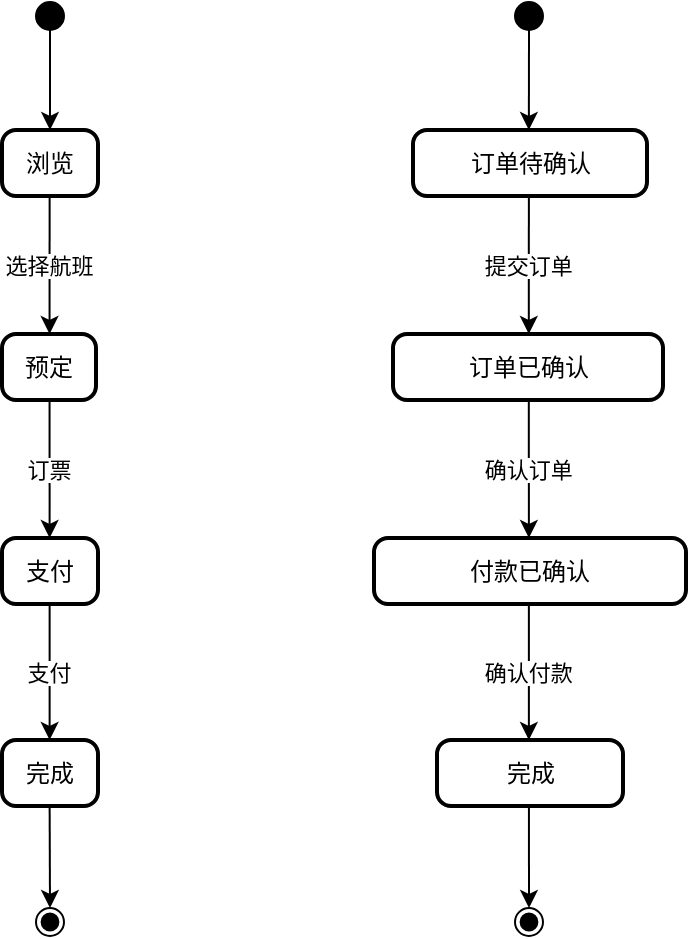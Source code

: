 <mxfile version="22.1.11" type="github">
  <diagram name="第 1 页" id="OQsIrMrj5PFNf7xOn-rC">
    <mxGraphModel dx="1044" dy="591" grid="0" gridSize="10" guides="1" tooltips="1" connect="1" arrows="1" fold="1" page="1" pageScale="1" pageWidth="827" pageHeight="1169" math="0" shadow="0">
      <root>
        <mxCell id="0" />
        <mxCell id="1" parent="0" />
        <mxCell id="ay649nRmB8t1O9RBStXP-12" value="订单待确认" style="rounded=1;absoluteArcSize=1;arcSize=14;whiteSpace=wrap;strokeWidth=2;" vertex="1" parent="1">
          <mxGeometry x="347.5" y="84" width="117" height="33" as="geometry" />
        </mxCell>
        <mxCell id="ay649nRmB8t1O9RBStXP-13" value="订单已确认" style="rounded=1;absoluteArcSize=1;arcSize=14;whiteSpace=wrap;strokeWidth=2;" vertex="1" parent="1">
          <mxGeometry x="337.5" y="186" width="135" height="33" as="geometry" />
        </mxCell>
        <mxCell id="ay649nRmB8t1O9RBStXP-14" value="付款已确认" style="rounded=1;absoluteArcSize=1;arcSize=14;whiteSpace=wrap;strokeWidth=2;" vertex="1" parent="1">
          <mxGeometry x="328" y="288" width="156" height="33" as="geometry" />
        </mxCell>
        <mxCell id="ay649nRmB8t1O9RBStXP-15" value="完成" style="rounded=1;absoluteArcSize=1;arcSize=14;whiteSpace=wrap;strokeWidth=2;" vertex="1" parent="1">
          <mxGeometry x="359.5" y="389" width="93" height="33" as="geometry" />
        </mxCell>
        <mxCell id="ay649nRmB8t1O9RBStXP-16" value="" style="ellipse;fillColor=strokeColor;" vertex="1" parent="1">
          <mxGeometry x="398.5" y="20" width="14" height="14" as="geometry" />
        </mxCell>
        <mxCell id="ay649nRmB8t1O9RBStXP-17" value="" style="ellipse;shape=endState;fillColor=strokeColor;" vertex="1" parent="1">
          <mxGeometry x="398.5" y="473" width="14" height="14" as="geometry" />
        </mxCell>
        <mxCell id="ay649nRmB8t1O9RBStXP-18" value="" style="curved=1;startArrow=none;;exitX=0.496;exitY=1;entryX=0.495;entryY=0;rounded=0;" edge="1" parent="1" source="ay649nRmB8t1O9RBStXP-16" target="ay649nRmB8t1O9RBStXP-12">
          <mxGeometry relative="1" as="geometry">
            <Array as="points">
              <mxPoint x="405.5" y="60" />
            </Array>
          </mxGeometry>
        </mxCell>
        <mxCell id="ay649nRmB8t1O9RBStXP-19" value="提交订单" style="curved=1;startArrow=none;;exitX=0.495;exitY=1.012;entryX=0.503;entryY=-0.006;rounded=0;" edge="1" parent="1" source="ay649nRmB8t1O9RBStXP-12" target="ay649nRmB8t1O9RBStXP-13">
          <mxGeometry x="-0.001" relative="1" as="geometry">
            <Array as="points" />
            <mxPoint as="offset" />
          </mxGeometry>
        </mxCell>
        <mxCell id="ay649nRmB8t1O9RBStXP-20" value="确认订单" style="curved=1;startArrow=none;;exitX=0.503;exitY=1.006;entryX=0.5;entryY=-0.012;rounded=0;" edge="1" parent="1" source="ay649nRmB8t1O9RBStXP-13">
          <mxGeometry relative="1" as="geometry">
            <Array as="points" />
            <mxPoint x="405.451" y="288" as="targetPoint" />
          </mxGeometry>
        </mxCell>
        <mxCell id="ay649nRmB8t1O9RBStXP-21" value="确认付款" style="curved=1;startArrow=none;;exitX=0.5;exitY=1.0;entryX=0.494;entryY=0.012;rounded=0;" edge="1" parent="1" target="ay649nRmB8t1O9RBStXP-15">
          <mxGeometry relative="1" as="geometry">
            <Array as="points" />
            <mxPoint x="405.45" y="321" as="sourcePoint" />
          </mxGeometry>
        </mxCell>
        <mxCell id="ay649nRmB8t1O9RBStXP-22" value="" style="curved=1;startArrow=none;;exitX=0.494;exitY=1.024;entryX=0.496;entryY=-0.014;rounded=0;" edge="1" parent="1" source="ay649nRmB8t1O9RBStXP-15" target="ay649nRmB8t1O9RBStXP-17">
          <mxGeometry relative="1" as="geometry">
            <Array as="points" />
          </mxGeometry>
        </mxCell>
        <mxCell id="ay649nRmB8t1O9RBStXP-24" value="浏览" style="rounded=1;absoluteArcSize=1;arcSize=14;whiteSpace=wrap;strokeWidth=2;" vertex="1" parent="1">
          <mxGeometry x="142" y="84" width="48" height="33" as="geometry" />
        </mxCell>
        <mxCell id="ay649nRmB8t1O9RBStXP-25" value="预定" style="rounded=1;absoluteArcSize=1;arcSize=14;whiteSpace=wrap;strokeWidth=2;" vertex="1" parent="1">
          <mxGeometry x="142" y="186" width="47" height="33" as="geometry" />
        </mxCell>
        <mxCell id="ay649nRmB8t1O9RBStXP-26" value="支付" style="rounded=1;absoluteArcSize=1;arcSize=14;whiteSpace=wrap;strokeWidth=2;" vertex="1" parent="1">
          <mxGeometry x="142" y="288" width="48" height="33" as="geometry" />
        </mxCell>
        <mxCell id="ay649nRmB8t1O9RBStXP-27" value="完成" style="rounded=1;absoluteArcSize=1;arcSize=14;whiteSpace=wrap;strokeWidth=2;" vertex="1" parent="1">
          <mxGeometry x="142" y="389" width="48" height="33" as="geometry" />
        </mxCell>
        <mxCell id="ay649nRmB8t1O9RBStXP-28" value="" style="ellipse;fillColor=strokeColor;" vertex="1" parent="1">
          <mxGeometry x="159" y="20" width="14" height="14" as="geometry" />
        </mxCell>
        <mxCell id="ay649nRmB8t1O9RBStXP-29" value="" style="ellipse;shape=endState;fillColor=strokeColor;" vertex="1" parent="1">
          <mxGeometry x="159" y="473" width="14" height="14" as="geometry" />
        </mxCell>
        <mxCell id="ay649nRmB8t1O9RBStXP-30" value="" style="curved=1;startArrow=none;;exitX=0.486;exitY=1;entryX=0.5;entryY=0;rounded=0;entryDx=0;entryDy=0;" edge="1" parent="1" source="ay649nRmB8t1O9RBStXP-28" target="ay649nRmB8t1O9RBStXP-24">
          <mxGeometry relative="1" as="geometry">
            <Array as="points" />
          </mxGeometry>
        </mxCell>
        <mxCell id="ay649nRmB8t1O9RBStXP-31" value="选择航班" style="curved=1;startArrow=none;;exitX=0.496;exitY=1.012;entryX=0.506;entryY=-0.006;rounded=0;" edge="1" parent="1" source="ay649nRmB8t1O9RBStXP-24" target="ay649nRmB8t1O9RBStXP-25">
          <mxGeometry relative="1" as="geometry">
            <Array as="points" />
          </mxGeometry>
        </mxCell>
        <mxCell id="ay649nRmB8t1O9RBStXP-32" value="订票" style="curved=1;startArrow=none;;exitX=0.506;exitY=1.006;entryX=0.496;entryY=-0.012;rounded=0;" edge="1" parent="1" source="ay649nRmB8t1O9RBStXP-25" target="ay649nRmB8t1O9RBStXP-26">
          <mxGeometry relative="1" as="geometry">
            <Array as="points" />
          </mxGeometry>
        </mxCell>
        <mxCell id="ay649nRmB8t1O9RBStXP-33" value="支付" style="curved=1;startArrow=none;;exitX=0.496;exitY=1.0;entryX=0.496;entryY=0.012;rounded=0;" edge="1" parent="1" source="ay649nRmB8t1O9RBStXP-26" target="ay649nRmB8t1O9RBStXP-27">
          <mxGeometry relative="1" as="geometry">
            <Array as="points" />
          </mxGeometry>
        </mxCell>
        <mxCell id="ay649nRmB8t1O9RBStXP-34" value="" style="curved=1;startArrow=none;;exitX=0.496;exitY=1.024;entryX=0.486;entryY=-0.014;rounded=0;" edge="1" parent="1" source="ay649nRmB8t1O9RBStXP-27" target="ay649nRmB8t1O9RBStXP-29">
          <mxGeometry relative="1" as="geometry">
            <Array as="points" />
          </mxGeometry>
        </mxCell>
      </root>
    </mxGraphModel>
  </diagram>
</mxfile>
